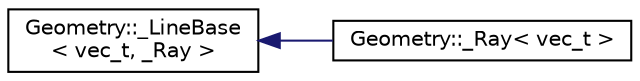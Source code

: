 digraph "Graphical Class Hierarchy"
{
  edge [fontname="Helvetica",fontsize="10",labelfontname="Helvetica",labelfontsize="10"];
  node [fontname="Helvetica",fontsize="10",shape=record];
  rankdir="LR";
  Node1 [label="Geometry::_LineBase\l\< vec_t, _Ray \>",height=0.2,width=0.4,color="black", fillcolor="white", style="filled",URL="$classGeometry_1_1__LineBase.html"];
  Node1 -> Node2 [dir="back",color="midnightblue",fontsize="10",style="solid",fontname="Helvetica"];
  Node2 [label="Geometry::_Ray\< vec_t \>",height=0.2,width=0.4,color="black", fillcolor="white", style="filled",URL="$classGeometry_1_1__Ray.html"];
}
